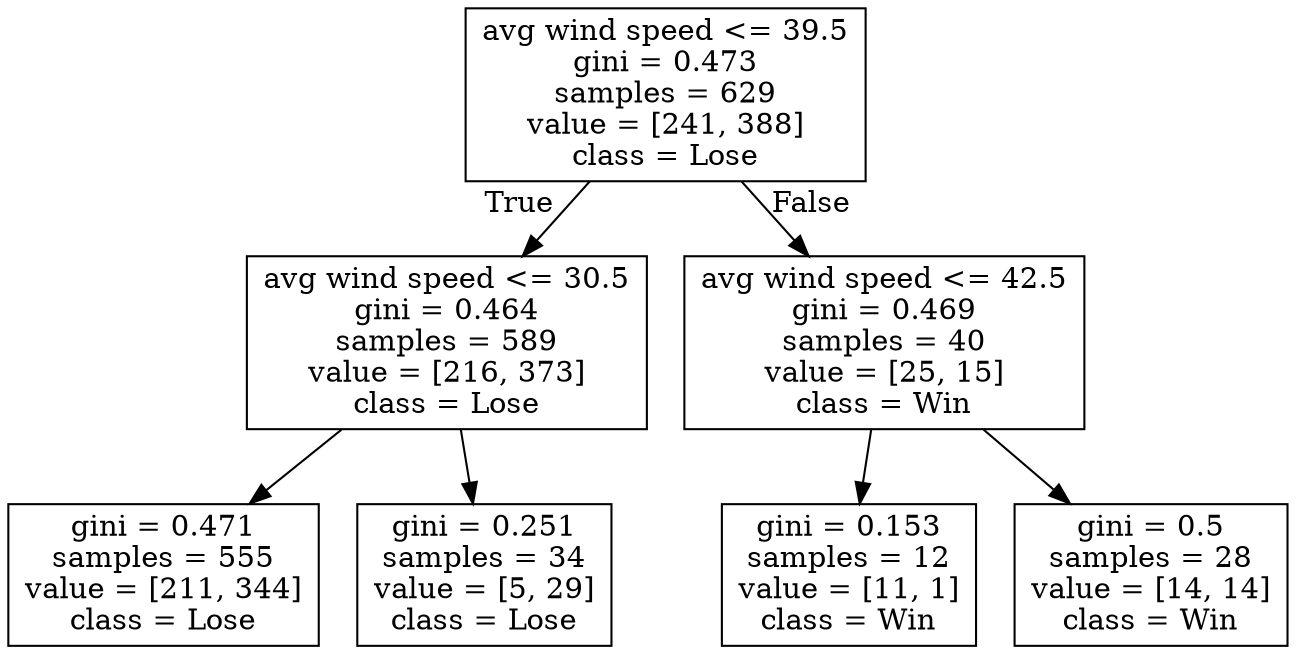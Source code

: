 digraph Tree {
node [shape=box] ;
0 [label="avg wind speed <= 39.5\ngini = 0.473\nsamples = 629\nvalue = [241, 388]\nclass = Lose"] ;
1 [label="avg wind speed <= 30.5\ngini = 0.464\nsamples = 589\nvalue = [216, 373]\nclass = Lose"] ;
0 -> 1 [labeldistance=2.5, labelangle=45, headlabel="True"] ;
2 [label="gini = 0.471\nsamples = 555\nvalue = [211, 344]\nclass = Lose"] ;
1 -> 2 ;
3 [label="gini = 0.251\nsamples = 34\nvalue = [5, 29]\nclass = Lose"] ;
1 -> 3 ;
4 [label="avg wind speed <= 42.5\ngini = 0.469\nsamples = 40\nvalue = [25, 15]\nclass = Win"] ;
0 -> 4 [labeldistance=2.5, labelangle=-45, headlabel="False"] ;
5 [label="gini = 0.153\nsamples = 12\nvalue = [11, 1]\nclass = Win"] ;
4 -> 5 ;
6 [label="gini = 0.5\nsamples = 28\nvalue = [14, 14]\nclass = Win"] ;
4 -> 6 ;
}